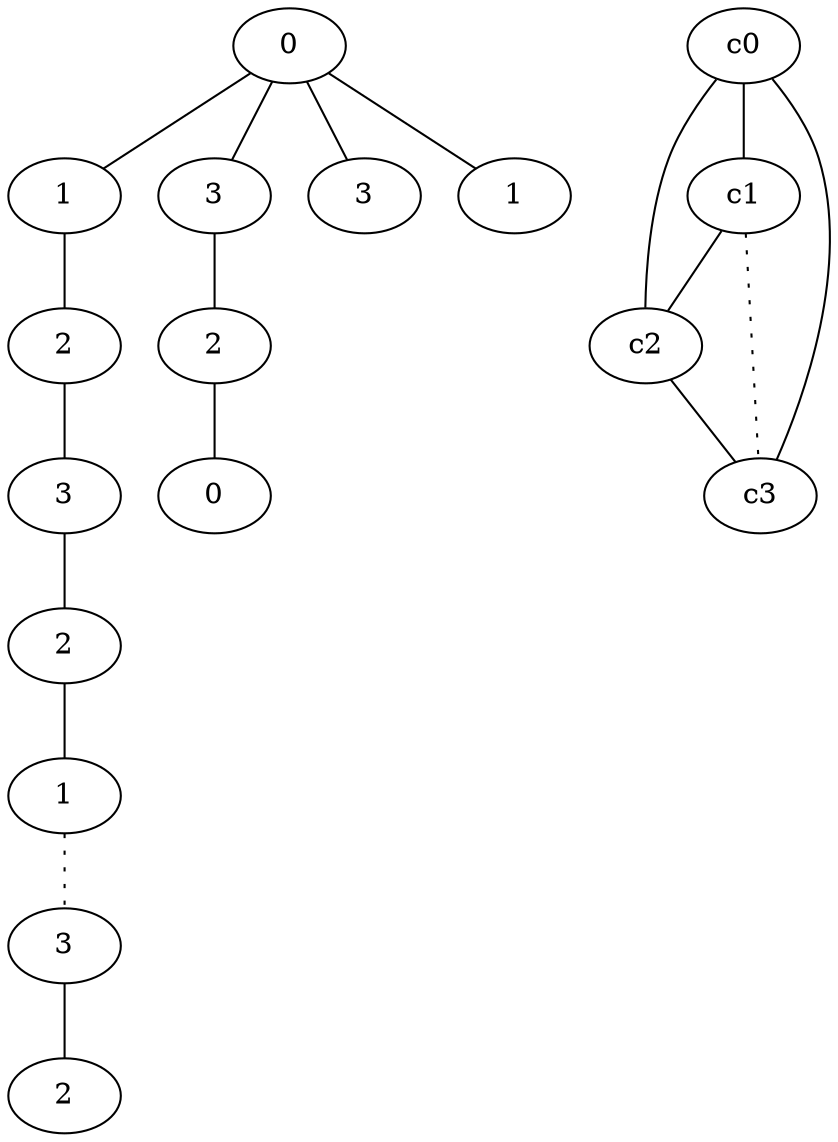 graph {
a0[label=0];
a1[label=1];
a2[label=2];
a3[label=3];
a4[label=2];
a5[label=1];
a6[label=3];
a7[label=2];
a8[label=3];
a9[label=2];
a10[label=0];
a11[label=3];
a12[label=1];
a0 -- a1;
a0 -- a8;
a0 -- a11;
a0 -- a12;
a1 -- a2;
a2 -- a3;
a3 -- a4;
a4 -- a5;
a5 -- a6 [style=dotted];
a6 -- a7;
a8 -- a9;
a9 -- a10;
c0 -- c1;
c0 -- c2;
c0 -- c3;
c1 -- c2;
c1 -- c3 [style=dotted];
c2 -- c3;
}
